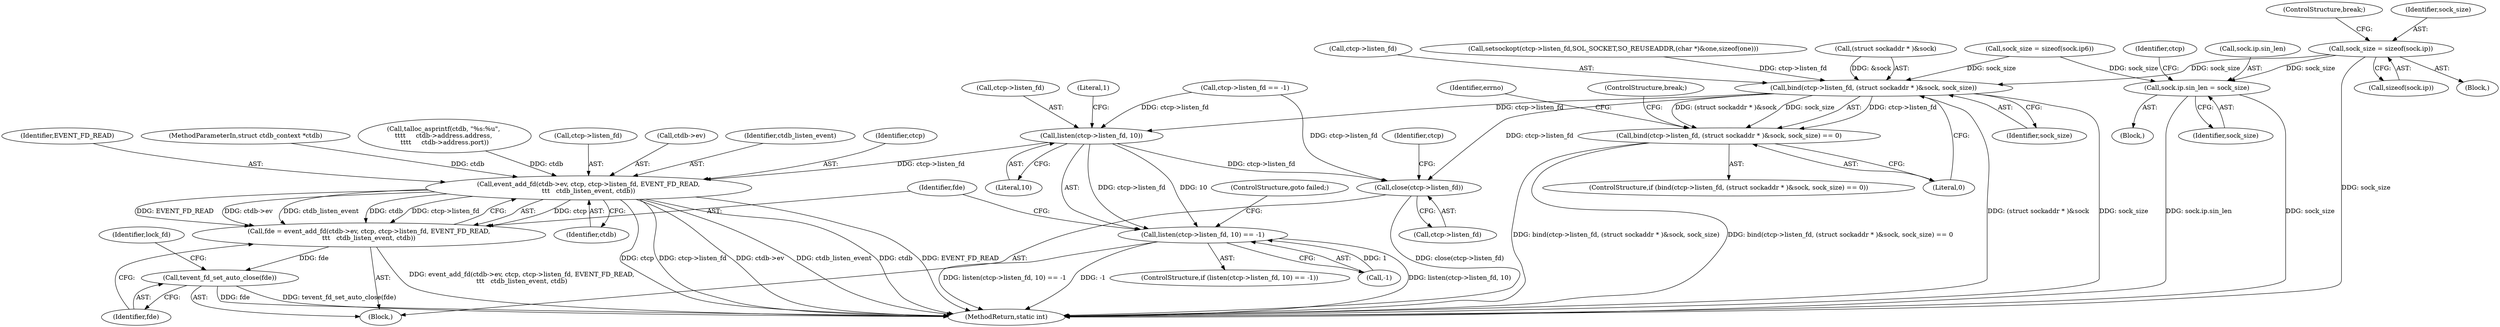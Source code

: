 digraph "0_samba_b9b9f6738fba5c32e87cb9c36b358355b444fb9b@API" {
"1000263" [label="(Call,sock_size = sizeof(sock.ip))"];
"1000296" [label="(Call,sock.ip.sin_len = sock_size)"];
"1000345" [label="(Call,bind(ctcp->listen_fd, (struct sockaddr * )&sock, sock_size))"];
"1000344" [label="(Call,bind(ctcp->listen_fd, (struct sockaddr * )&sock, sock_size) == 0)"];
"1000456" [label="(Call,listen(ctcp->listen_fd, 10))"];
"1000455" [label="(Call,listen(ctcp->listen_fd, 10) == -1)"];
"1000467" [label="(Call,event_add_fd(ctdb->ev, ctcp, ctcp->listen_fd, EVENT_FD_READ,\n\t\t\t   ctdb_listen_event, ctdb))"];
"1000465" [label="(Call,fde = event_add_fd(ctdb->ev, ctcp, ctcp->listen_fd, EVENT_FD_READ,\n\t\t\t   ctdb_listen_event, ctdb))"];
"1000478" [label="(Call,tevent_fd_set_auto_close(fde))"];
"1000487" [label="(Call,close(ctcp->listen_fd))"];
"1000349" [label="(Call,(struct sockaddr * )&sock)"];
"1000500" [label="(MethodReturn,static int)"];
"1000411" [label="(Call,talloc_asprintf(ctdb, \"%s:%u\", \n\t\t\t\t     ctdb->address.address, \n\t\t\t\t     ctdb->address.port))"];
"1000467" [label="(Call,event_add_fd(ctdb->ev, ctcp, ctcp->listen_fd, EVENT_FD_READ,\n\t\t\t   ctdb_listen_event, ctdb))"];
"1000472" [label="(Call,ctcp->listen_fd)"];
"1000488" [label="(Call,ctcp->listen_fd)"];
"1000487" [label="(Call,close(ctcp->listen_fd))"];
"1000457" [label="(Call,ctcp->listen_fd)"];
"1000461" [label="(Call,-1)"];
"1000468" [label="(Call,ctdb->ev)"];
"1000263" [label="(Call,sock_size = sizeof(sock.ip))"];
"1000269" [label="(ControlStructure,break;)"];
"1000331" [label="(Call,setsockopt(ctcp->listen_fd,SOL_SOCKET,SO_REUSEADDR,(char *)&one,sizeof(one)))"];
"1000466" [label="(Identifier,fde)"];
"1000354" [label="(Literal,0)"];
"1000479" [label="(Identifier,fde)"];
"1000353" [label="(Identifier,sock_size)"];
"1000346" [label="(Call,ctcp->listen_fd)"];
"1000359" [label="(Identifier,errno)"];
"1000454" [label="(ControlStructure,if (listen(ctcp->listen_fd, 10) == -1))"];
"1000345" [label="(Call,bind(ctcp->listen_fd, (struct sockaddr * )&sock, sock_size))"];
"1000343" [label="(ControlStructure,if (bind(ctcp->listen_fd, (struct sockaddr * )&sock, sock_size) == 0))"];
"1000481" [label="(Identifier,lock_fd)"];
"1000344" [label="(Call,bind(ctcp->listen_fd, (struct sockaddr * )&sock, sock_size) == 0)"];
"1000316" [label="(Call,ctcp->listen_fd == -1)"];
"1000493" [label="(Identifier,ctcp)"];
"1000456" [label="(Call,listen(ctcp->listen_fd, 10))"];
"1000478" [label="(Call,tevent_fd_set_auto_close(fde))"];
"1000302" [label="(Identifier,sock_size)"];
"1000206" [label="(Block,)"];
"1000465" [label="(Call,fde = event_add_fd(ctdb->ev, ctcp, ctcp->listen_fd, EVENT_FD_READ,\n\t\t\t   ctdb_listen_event, ctdb))"];
"1000477" [label="(Identifier,ctdb)"];
"1000462" [label="(Literal,1)"];
"1000287" [label="(Call,sock_size = sizeof(sock.ip6))"];
"1000264" [label="(Identifier,sock_size)"];
"1000104" [label="(Block,)"];
"1000460" [label="(Literal,10)"];
"1000305" [label="(Identifier,ctcp)"];
"1000455" [label="(Call,listen(ctcp->listen_fd, 10) == -1)"];
"1000476" [label="(Identifier,ctdb_listen_event)"];
"1000471" [label="(Identifier,ctcp)"];
"1000296" [label="(Call,sock.ip.sin_len = sock_size)"];
"1000297" [label="(Call,sock.ip.sin_len)"];
"1000265" [label="(Call,sizeof(sock.ip))"];
"1000475" [label="(Identifier,EVENT_FD_READ)"];
"1000245" [label="(Block,)"];
"1000356" [label="(ControlStructure,break;)"];
"1000464" [label="(ControlStructure,goto failed;)"];
"1000103" [label="(MethodParameterIn,struct ctdb_context *ctdb)"];
"1000263" -> "1000245"  [label="AST: "];
"1000263" -> "1000265"  [label="CFG: "];
"1000264" -> "1000263"  [label="AST: "];
"1000265" -> "1000263"  [label="AST: "];
"1000269" -> "1000263"  [label="CFG: "];
"1000263" -> "1000500"  [label="DDG: sock_size"];
"1000263" -> "1000296"  [label="DDG: sock_size"];
"1000263" -> "1000345"  [label="DDG: sock_size"];
"1000296" -> "1000206"  [label="AST: "];
"1000296" -> "1000302"  [label="CFG: "];
"1000297" -> "1000296"  [label="AST: "];
"1000302" -> "1000296"  [label="AST: "];
"1000305" -> "1000296"  [label="CFG: "];
"1000296" -> "1000500"  [label="DDG: sock.ip.sin_len"];
"1000296" -> "1000500"  [label="DDG: sock_size"];
"1000287" -> "1000296"  [label="DDG: sock_size"];
"1000345" -> "1000344"  [label="AST: "];
"1000345" -> "1000353"  [label="CFG: "];
"1000346" -> "1000345"  [label="AST: "];
"1000349" -> "1000345"  [label="AST: "];
"1000353" -> "1000345"  [label="AST: "];
"1000354" -> "1000345"  [label="CFG: "];
"1000345" -> "1000500"  [label="DDG: (struct sockaddr * )&sock"];
"1000345" -> "1000500"  [label="DDG: sock_size"];
"1000345" -> "1000344"  [label="DDG: ctcp->listen_fd"];
"1000345" -> "1000344"  [label="DDG: (struct sockaddr * )&sock"];
"1000345" -> "1000344"  [label="DDG: sock_size"];
"1000331" -> "1000345"  [label="DDG: ctcp->listen_fd"];
"1000349" -> "1000345"  [label="DDG: &sock"];
"1000287" -> "1000345"  [label="DDG: sock_size"];
"1000345" -> "1000456"  [label="DDG: ctcp->listen_fd"];
"1000345" -> "1000487"  [label="DDG: ctcp->listen_fd"];
"1000344" -> "1000343"  [label="AST: "];
"1000344" -> "1000354"  [label="CFG: "];
"1000354" -> "1000344"  [label="AST: "];
"1000356" -> "1000344"  [label="CFG: "];
"1000359" -> "1000344"  [label="CFG: "];
"1000344" -> "1000500"  [label="DDG: bind(ctcp->listen_fd, (struct sockaddr * )&sock, sock_size) == 0"];
"1000344" -> "1000500"  [label="DDG: bind(ctcp->listen_fd, (struct sockaddr * )&sock, sock_size)"];
"1000456" -> "1000455"  [label="AST: "];
"1000456" -> "1000460"  [label="CFG: "];
"1000457" -> "1000456"  [label="AST: "];
"1000460" -> "1000456"  [label="AST: "];
"1000462" -> "1000456"  [label="CFG: "];
"1000456" -> "1000455"  [label="DDG: ctcp->listen_fd"];
"1000456" -> "1000455"  [label="DDG: 10"];
"1000316" -> "1000456"  [label="DDG: ctcp->listen_fd"];
"1000456" -> "1000467"  [label="DDG: ctcp->listen_fd"];
"1000456" -> "1000487"  [label="DDG: ctcp->listen_fd"];
"1000455" -> "1000454"  [label="AST: "];
"1000455" -> "1000461"  [label="CFG: "];
"1000461" -> "1000455"  [label="AST: "];
"1000464" -> "1000455"  [label="CFG: "];
"1000466" -> "1000455"  [label="CFG: "];
"1000455" -> "1000500"  [label="DDG: listen(ctcp->listen_fd, 10) == -1"];
"1000455" -> "1000500"  [label="DDG: -1"];
"1000455" -> "1000500"  [label="DDG: listen(ctcp->listen_fd, 10)"];
"1000461" -> "1000455"  [label="DDG: 1"];
"1000467" -> "1000465"  [label="AST: "];
"1000467" -> "1000477"  [label="CFG: "];
"1000468" -> "1000467"  [label="AST: "];
"1000471" -> "1000467"  [label="AST: "];
"1000472" -> "1000467"  [label="AST: "];
"1000475" -> "1000467"  [label="AST: "];
"1000476" -> "1000467"  [label="AST: "];
"1000477" -> "1000467"  [label="AST: "];
"1000465" -> "1000467"  [label="CFG: "];
"1000467" -> "1000500"  [label="DDG: ctcp->listen_fd"];
"1000467" -> "1000500"  [label="DDG: ctdb->ev"];
"1000467" -> "1000500"  [label="DDG: ctdb_listen_event"];
"1000467" -> "1000500"  [label="DDG: ctdb"];
"1000467" -> "1000500"  [label="DDG: EVENT_FD_READ"];
"1000467" -> "1000500"  [label="DDG: ctcp"];
"1000467" -> "1000465"  [label="DDG: ctcp"];
"1000467" -> "1000465"  [label="DDG: EVENT_FD_READ"];
"1000467" -> "1000465"  [label="DDG: ctdb->ev"];
"1000467" -> "1000465"  [label="DDG: ctdb_listen_event"];
"1000467" -> "1000465"  [label="DDG: ctdb"];
"1000467" -> "1000465"  [label="DDG: ctcp->listen_fd"];
"1000411" -> "1000467"  [label="DDG: ctdb"];
"1000103" -> "1000467"  [label="DDG: ctdb"];
"1000465" -> "1000104"  [label="AST: "];
"1000466" -> "1000465"  [label="AST: "];
"1000479" -> "1000465"  [label="CFG: "];
"1000465" -> "1000500"  [label="DDG: event_add_fd(ctdb->ev, ctcp, ctcp->listen_fd, EVENT_FD_READ,\n\t\t\t   ctdb_listen_event, ctdb)"];
"1000465" -> "1000478"  [label="DDG: fde"];
"1000478" -> "1000104"  [label="AST: "];
"1000478" -> "1000479"  [label="CFG: "];
"1000479" -> "1000478"  [label="AST: "];
"1000481" -> "1000478"  [label="CFG: "];
"1000478" -> "1000500"  [label="DDG: fde"];
"1000478" -> "1000500"  [label="DDG: tevent_fd_set_auto_close(fde)"];
"1000487" -> "1000104"  [label="AST: "];
"1000487" -> "1000488"  [label="CFG: "];
"1000488" -> "1000487"  [label="AST: "];
"1000493" -> "1000487"  [label="CFG: "];
"1000487" -> "1000500"  [label="DDG: close(ctcp->listen_fd)"];
"1000316" -> "1000487"  [label="DDG: ctcp->listen_fd"];
}

